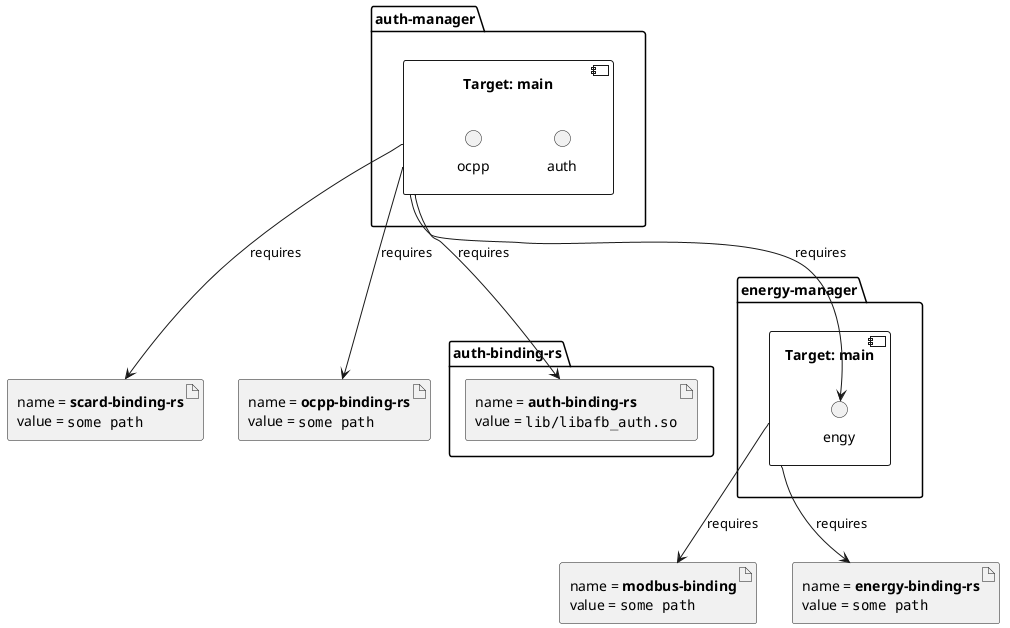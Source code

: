 @startuml sample

'auth-binding-rs/manifest.yml declared resources
package auth-binding-rs as auth_binding_rs_manifest {
    artifact auth_binding_rs_binding [
        name = **auth-binding-rs**
        value = ""lib/libafb_auth.so""
    ]
}

'evse-auth-manager-binder/manifest.yml declared resources
package auth-manager as auth_manager_manifest {
    component "Target: main" as auth_manager_manifest.main {
        () auth as auth_api
        () ocpp as ocpp_api
    }
}

'evse-energy-manager-binder/manifest.yml declared resources
package energy-manager as energy_manager_manifest {
    component "Target: main" as energy_manager_manifest.main {
        () engy as engy_api
    }
}

'd'autres manifests pas traités ici
artifact scard_binding_rs_binding [
    name = **scard-binding-rs**
    value = ""some path""
]
artifact ocpp_binding_rs_binding [
    name = **ocpp-binding-rs**
    value = ""some path""
]
artifact modbus_binding_binding [
    name = **modbus-binding**
    value = ""some path""
]
artifact energy_binding_rs_binding [
    name = **energy-binding-rs**
    value = ""some path""
]


'auth-binding-rs/manifest.yml links

'evse-auth-manager-binder/manifest.yml links
auth_manager_manifest.main --> auth_binding_rs_binding : requires
auth_manager_manifest.main --> scard_binding_rs_binding : requires
auth_manager_manifest.main --> ocpp_binding_rs_binding : requires
auth_manager_manifest.main --> engy_api : requires

'evse-energy-manager-binder/manifest.yml links
energy_manager_manifest.main --> modbus_binding_binding : requires
energy_manager_manifest.main --> energy_binding_rs_binding : requires

@enduml
